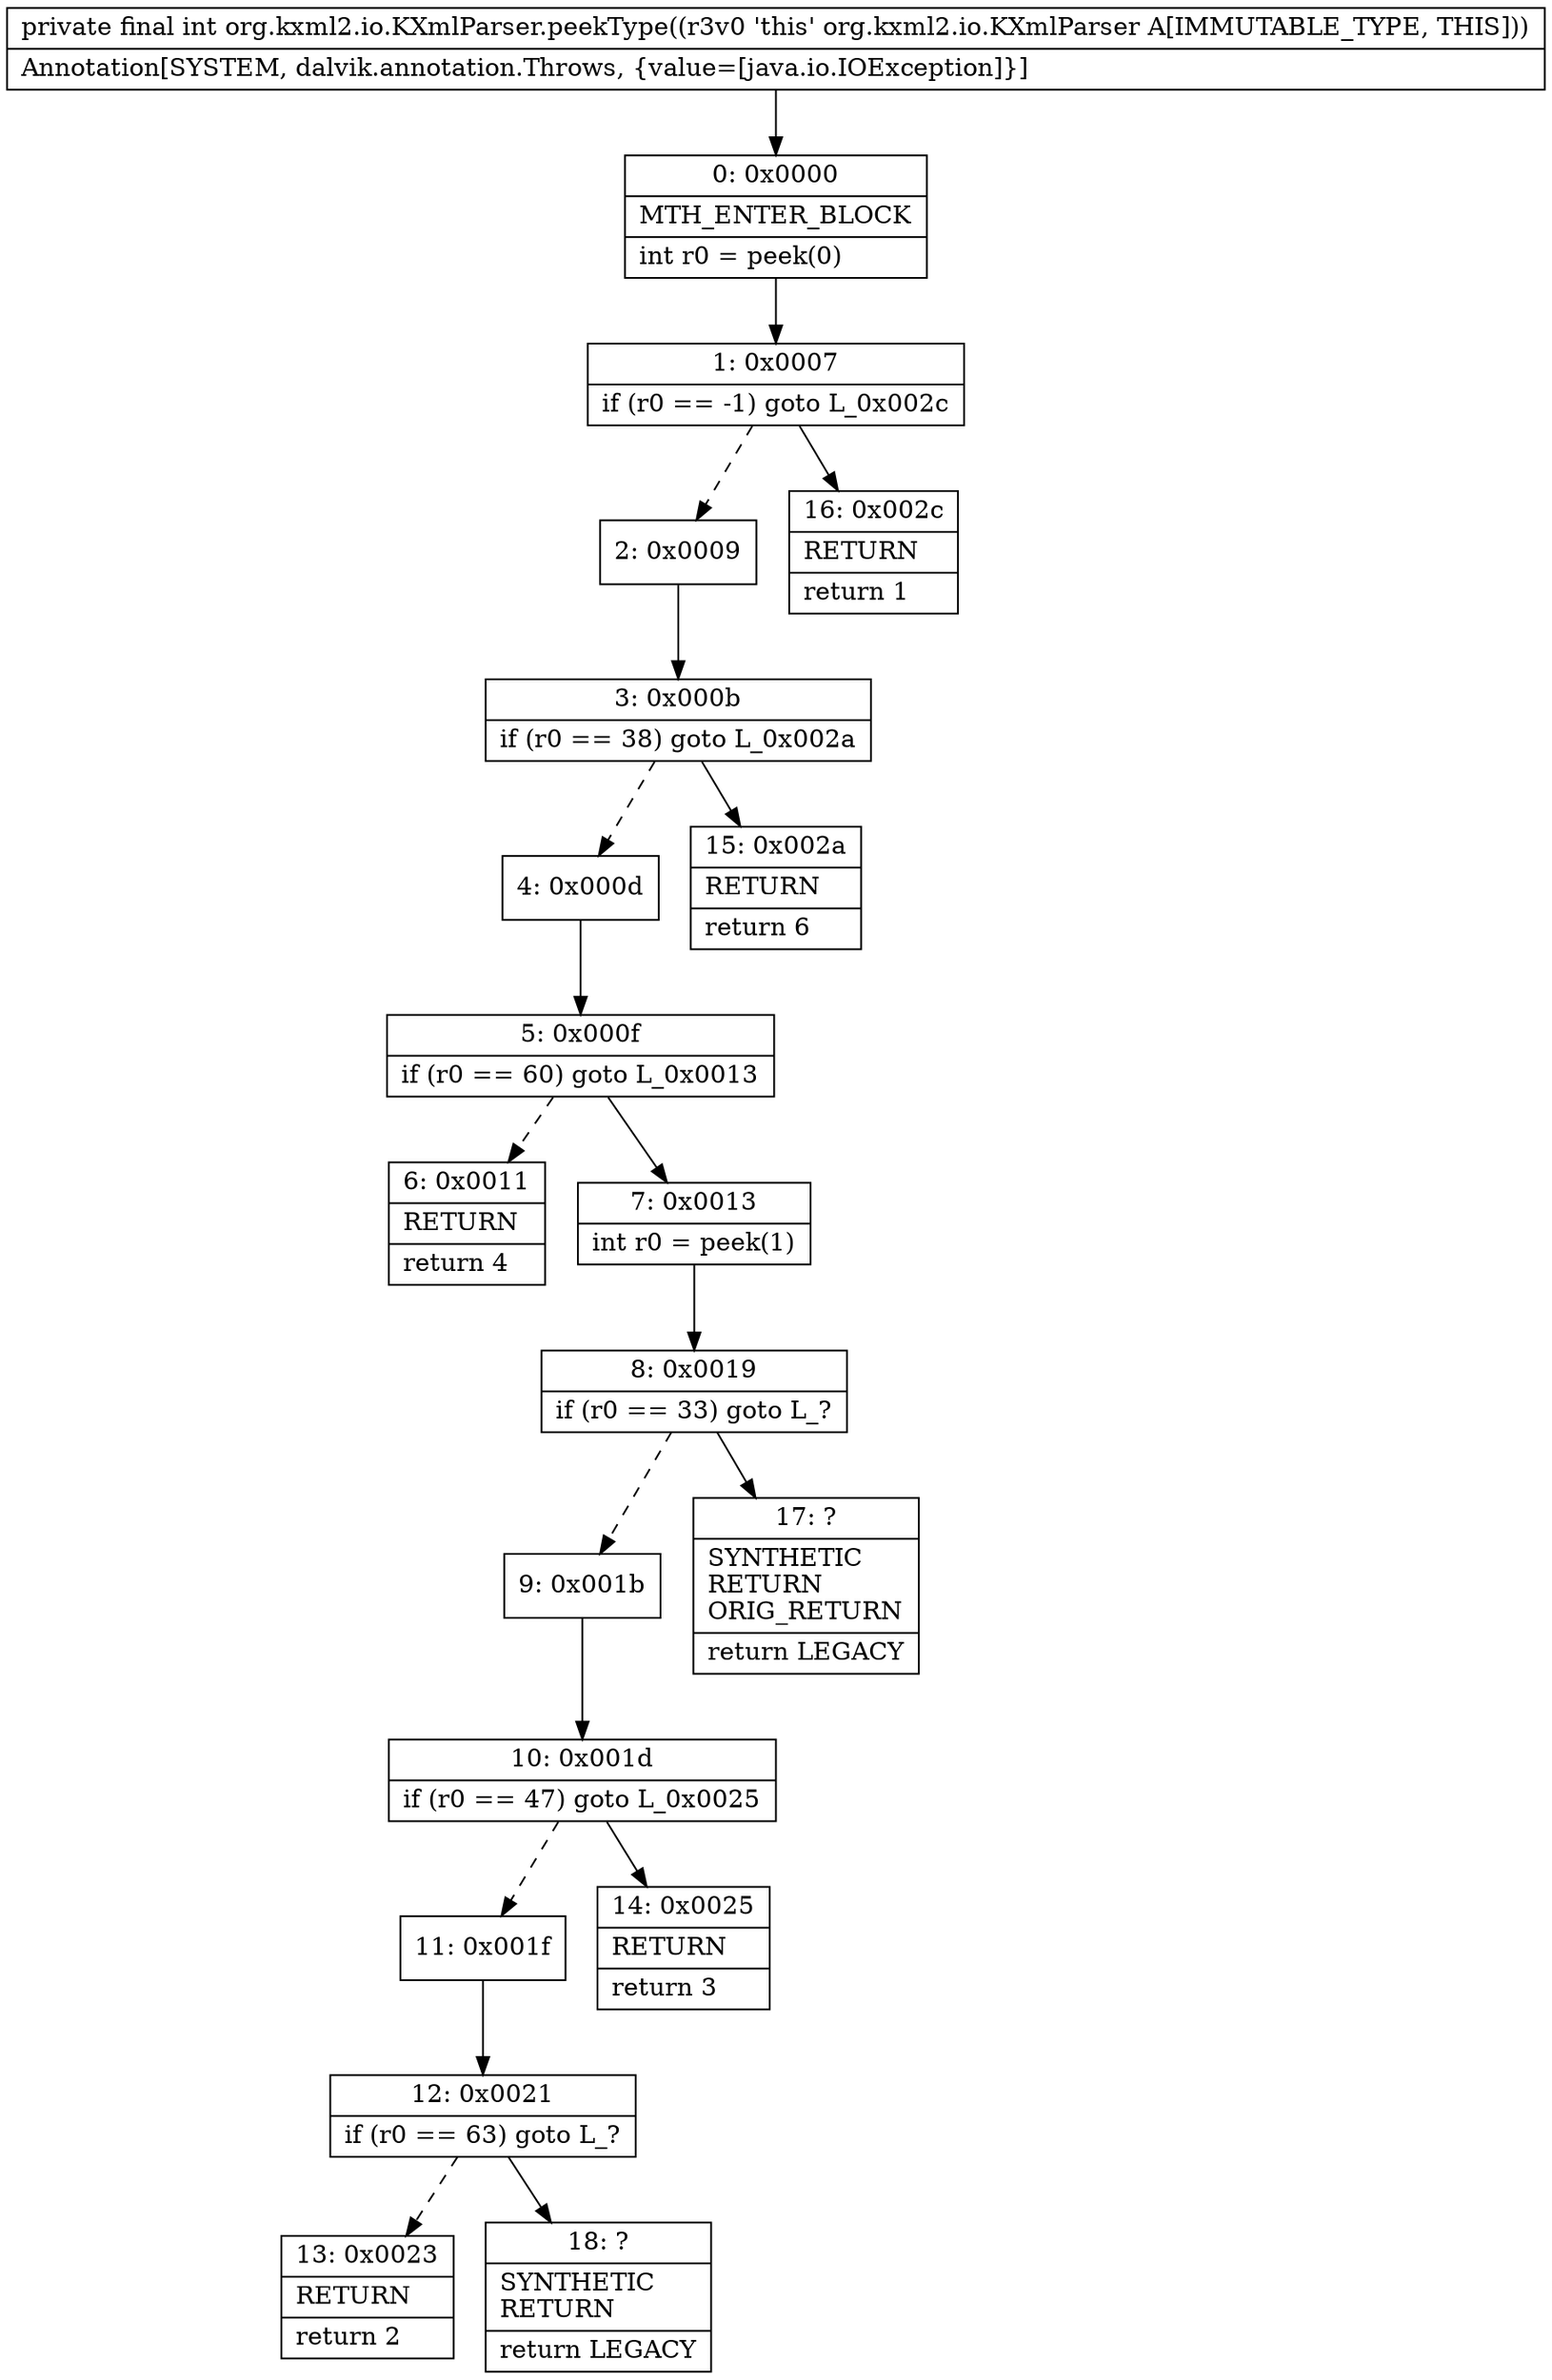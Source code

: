 digraph "CFG fororg.kxml2.io.KXmlParser.peekType()I" {
Node_0 [shape=record,label="{0\:\ 0x0000|MTH_ENTER_BLOCK\l|int r0 = peek(0)\l}"];
Node_1 [shape=record,label="{1\:\ 0x0007|if (r0 == \-1) goto L_0x002c\l}"];
Node_2 [shape=record,label="{2\:\ 0x0009}"];
Node_3 [shape=record,label="{3\:\ 0x000b|if (r0 == 38) goto L_0x002a\l}"];
Node_4 [shape=record,label="{4\:\ 0x000d}"];
Node_5 [shape=record,label="{5\:\ 0x000f|if (r0 == 60) goto L_0x0013\l}"];
Node_6 [shape=record,label="{6\:\ 0x0011|RETURN\l|return 4\l}"];
Node_7 [shape=record,label="{7\:\ 0x0013|int r0 = peek(1)\l}"];
Node_8 [shape=record,label="{8\:\ 0x0019|if (r0 == 33) goto L_?\l}"];
Node_9 [shape=record,label="{9\:\ 0x001b}"];
Node_10 [shape=record,label="{10\:\ 0x001d|if (r0 == 47) goto L_0x0025\l}"];
Node_11 [shape=record,label="{11\:\ 0x001f}"];
Node_12 [shape=record,label="{12\:\ 0x0021|if (r0 == 63) goto L_?\l}"];
Node_13 [shape=record,label="{13\:\ 0x0023|RETURN\l|return 2\l}"];
Node_14 [shape=record,label="{14\:\ 0x0025|RETURN\l|return 3\l}"];
Node_15 [shape=record,label="{15\:\ 0x002a|RETURN\l|return 6\l}"];
Node_16 [shape=record,label="{16\:\ 0x002c|RETURN\l|return 1\l}"];
Node_17 [shape=record,label="{17\:\ ?|SYNTHETIC\lRETURN\lORIG_RETURN\l|return LEGACY\l}"];
Node_18 [shape=record,label="{18\:\ ?|SYNTHETIC\lRETURN\l|return LEGACY\l}"];
MethodNode[shape=record,label="{private final int org.kxml2.io.KXmlParser.peekType((r3v0 'this' org.kxml2.io.KXmlParser A[IMMUTABLE_TYPE, THIS]))  | Annotation[SYSTEM, dalvik.annotation.Throws, \{value=[java.io.IOException]\}]\l}"];
MethodNode -> Node_0;
Node_0 -> Node_1;
Node_1 -> Node_2[style=dashed];
Node_1 -> Node_16;
Node_2 -> Node_3;
Node_3 -> Node_4[style=dashed];
Node_3 -> Node_15;
Node_4 -> Node_5;
Node_5 -> Node_6[style=dashed];
Node_5 -> Node_7;
Node_7 -> Node_8;
Node_8 -> Node_9[style=dashed];
Node_8 -> Node_17;
Node_9 -> Node_10;
Node_10 -> Node_11[style=dashed];
Node_10 -> Node_14;
Node_11 -> Node_12;
Node_12 -> Node_13[style=dashed];
Node_12 -> Node_18;
}

